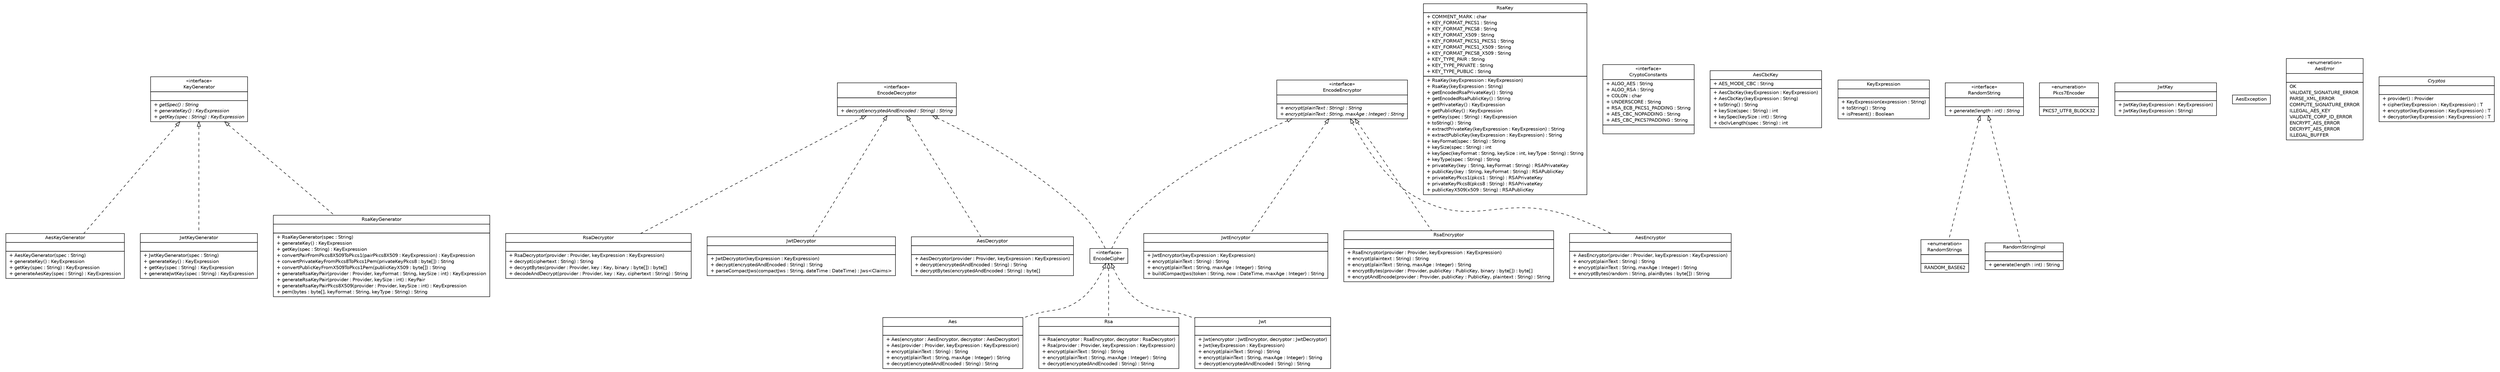 #!/usr/local/bin/dot
#
# Class diagram 
# Generated by UMLGraph version R5_6-24-gf6e263 (http://www.umlgraph.org/)
#

digraph G {
	edge [fontname="Helvetica",fontsize=10,labelfontname="Helvetica",labelfontsize=10];
	node [fontname="Helvetica",fontsize=10,shape=plaintext];
	nodesep=0.25;
	ranksep=0.5;
	// com.yirendai.oss.lib.common.crypto.AesKeyGenerator
	c105 [label=<<table title="com.yirendai.oss.lib.common.crypto.AesKeyGenerator" border="0" cellborder="1" cellspacing="0" cellpadding="2" port="p" href="./AesKeyGenerator.html">
		<tr><td><table border="0" cellspacing="0" cellpadding="1">
<tr><td align="center" balign="center"> AesKeyGenerator </td></tr>
		</table></td></tr>
		<tr><td><table border="0" cellspacing="0" cellpadding="1">
<tr><td align="left" balign="left">  </td></tr>
		</table></td></tr>
		<tr><td><table border="0" cellspacing="0" cellpadding="1">
<tr><td align="left" balign="left"> + AesKeyGenerator(spec : String) </td></tr>
<tr><td align="left" balign="left"> + generateKey() : KeyExpression </td></tr>
<tr><td align="left" balign="left"> + getKey(spec : String) : KeyExpression </td></tr>
<tr><td align="left" balign="left"> + generateAesKey(spec : String) : KeyExpression </td></tr>
		</table></td></tr>
		</table>>, URL="./AesKeyGenerator.html", fontname="Helvetica", fontcolor="black", fontsize=10.0];
	// com.yirendai.oss.lib.common.crypto.RsaDecryptor
	c106 [label=<<table title="com.yirendai.oss.lib.common.crypto.RsaDecryptor" border="0" cellborder="1" cellspacing="0" cellpadding="2" port="p" href="./RsaDecryptor.html">
		<tr><td><table border="0" cellspacing="0" cellpadding="1">
<tr><td align="center" balign="center"> RsaDecryptor </td></tr>
		</table></td></tr>
		<tr><td><table border="0" cellspacing="0" cellpadding="1">
<tr><td align="left" balign="left">  </td></tr>
		</table></td></tr>
		<tr><td><table border="0" cellspacing="0" cellpadding="1">
<tr><td align="left" balign="left"> + RsaDecryptor(provider : Provider, keyExpression : KeyExpression) </td></tr>
<tr><td align="left" balign="left"> + decrypt(ciphertext : String) : String </td></tr>
<tr><td align="left" balign="left"> + decryptBytes(provider : Provider, key : Key, binary : byte[]) : byte[] </td></tr>
<tr><td align="left" balign="left"> + decodeAndDecrypt(provider : Provider, key : Key, ciphertext : String) : String </td></tr>
		</table></td></tr>
		</table>>, URL="./RsaDecryptor.html", fontname="Helvetica", fontcolor="black", fontsize=10.0];
	// com.yirendai.oss.lib.common.crypto.JwtDecryptor
	c107 [label=<<table title="com.yirendai.oss.lib.common.crypto.JwtDecryptor" border="0" cellborder="1" cellspacing="0" cellpadding="2" port="p" href="./JwtDecryptor.html">
		<tr><td><table border="0" cellspacing="0" cellpadding="1">
<tr><td align="center" balign="center"> JwtDecryptor </td></tr>
		</table></td></tr>
		<tr><td><table border="0" cellspacing="0" cellpadding="1">
<tr><td align="left" balign="left">  </td></tr>
		</table></td></tr>
		<tr><td><table border="0" cellspacing="0" cellpadding="1">
<tr><td align="left" balign="left"> + JwtDecryptor(keyExpression : KeyExpression) </td></tr>
<tr><td align="left" balign="left"> + decrypt(encryptedAndEncoded : String) : String </td></tr>
<tr><td align="left" balign="left"> + parseCompactJws(compactJws : String, dateTime : DateTime) : Jws&lt;Claims&gt; </td></tr>
		</table></td></tr>
		</table>>, URL="./JwtDecryptor.html", fontname="Helvetica", fontcolor="black", fontsize=10.0];
	// com.yirendai.oss.lib.common.crypto.JwtKeyGenerator
	c108 [label=<<table title="com.yirendai.oss.lib.common.crypto.JwtKeyGenerator" border="0" cellborder="1" cellspacing="0" cellpadding="2" port="p" href="./JwtKeyGenerator.html">
		<tr><td><table border="0" cellspacing="0" cellpadding="1">
<tr><td align="center" balign="center"> JwtKeyGenerator </td></tr>
		</table></td></tr>
		<tr><td><table border="0" cellspacing="0" cellpadding="1">
<tr><td align="left" balign="left">  </td></tr>
		</table></td></tr>
		<tr><td><table border="0" cellspacing="0" cellpadding="1">
<tr><td align="left" balign="left"> + JwtKeyGenerator(spec : String) </td></tr>
<tr><td align="left" balign="left"> + generateKey() : KeyExpression </td></tr>
<tr><td align="left" balign="left"> + getKey(spec : String) : KeyExpression </td></tr>
<tr><td align="left" balign="left"> + generateJwtKey(spec : String) : KeyExpression </td></tr>
		</table></td></tr>
		</table>>, URL="./JwtKeyGenerator.html", fontname="Helvetica", fontcolor="black", fontsize=10.0];
	// com.yirendai.oss.lib.common.crypto.RsaKey
	c109 [label=<<table title="com.yirendai.oss.lib.common.crypto.RsaKey" border="0" cellborder="1" cellspacing="0" cellpadding="2" port="p" href="./RsaKey.html">
		<tr><td><table border="0" cellspacing="0" cellpadding="1">
<tr><td align="center" balign="center"> RsaKey </td></tr>
		</table></td></tr>
		<tr><td><table border="0" cellspacing="0" cellpadding="1">
<tr><td align="left" balign="left"> + COMMENT_MARK : char </td></tr>
<tr><td align="left" balign="left"> + KEY_FORMAT_PKCS1 : String </td></tr>
<tr><td align="left" balign="left"> + KEY_FORMAT_PKCS8 : String </td></tr>
<tr><td align="left" balign="left"> + KEY_FORMAT_X509 : String </td></tr>
<tr><td align="left" balign="left"> + KEY_FORMAT_PKCS1_PKCS1 : String </td></tr>
<tr><td align="left" balign="left"> + KEY_FORMAT_PKCS1_X509 : String </td></tr>
<tr><td align="left" balign="left"> + KEY_FORMAT_PKCS8_X509 : String </td></tr>
<tr><td align="left" balign="left"> + KEY_TYPE_PAIR : String </td></tr>
<tr><td align="left" balign="left"> + KEY_TYPE_PRIVATE : String </td></tr>
<tr><td align="left" balign="left"> + KEY_TYPE_PUBLIC : String </td></tr>
		</table></td></tr>
		<tr><td><table border="0" cellspacing="0" cellpadding="1">
<tr><td align="left" balign="left"> + RsaKey(keyExpression : KeyExpression) </td></tr>
<tr><td align="left" balign="left"> + RsaKey(keyExpression : String) </td></tr>
<tr><td align="left" balign="left"> + getEncodedRsaPrivateKey() : String </td></tr>
<tr><td align="left" balign="left"> + getEncodedRsaPublicKey() : String </td></tr>
<tr><td align="left" balign="left"> + getPrivateKey() : KeyExpression </td></tr>
<tr><td align="left" balign="left"> + getPublicKey() : KeyExpression </td></tr>
<tr><td align="left" balign="left"> + getKey(spec : String) : KeyExpression </td></tr>
<tr><td align="left" balign="left"> + toString() : String </td></tr>
<tr><td align="left" balign="left"> + extractPrivateKey(keyExpression : KeyExpression) : String </td></tr>
<tr><td align="left" balign="left"> + extractPublicKey(keyExpression : KeyExpression) : String </td></tr>
<tr><td align="left" balign="left"> + keyFormat(spec : String) : String </td></tr>
<tr><td align="left" balign="left"> + keySize(spec : String) : int </td></tr>
<tr><td align="left" balign="left"> + keySpec(keyFormat : String, keySize : int, keyType : String) : String </td></tr>
<tr><td align="left" balign="left"> + keyType(spec : String) : String </td></tr>
<tr><td align="left" balign="left"> + privateKey(key : String, keyFormat : String) : RSAPrivateKey </td></tr>
<tr><td align="left" balign="left"> + publicKey(key : String, keyFormat : String) : RSAPublicKey </td></tr>
<tr><td align="left" balign="left"> + privateKeyPkcs1(pkcs1 : String) : RSAPrivateKey </td></tr>
<tr><td align="left" balign="left"> + privateKeyPkcs8(pkcs8 : String) : RSAPrivateKey </td></tr>
<tr><td align="left" balign="left"> + publicKeyX509(x509 : String) : RSAPublicKey </td></tr>
		</table></td></tr>
		</table>>, URL="./RsaKey.html", fontname="Helvetica", fontcolor="black", fontsize=10.0];
	// com.yirendai.oss.lib.common.crypto.CryptoConstants
	c110 [label=<<table title="com.yirendai.oss.lib.common.crypto.CryptoConstants" border="0" cellborder="1" cellspacing="0" cellpadding="2" port="p" href="./CryptoConstants.html">
		<tr><td><table border="0" cellspacing="0" cellpadding="1">
<tr><td align="center" balign="center"> &#171;interface&#187; </td></tr>
<tr><td align="center" balign="center"> CryptoConstants </td></tr>
		</table></td></tr>
		<tr><td><table border="0" cellspacing="0" cellpadding="1">
<tr><td align="left" balign="left"> + ALGO_AES : String </td></tr>
<tr><td align="left" balign="left"> + ALGO_RSA : String </td></tr>
<tr><td align="left" balign="left"> + COLON : char </td></tr>
<tr><td align="left" balign="left"> + UNDERSCORE : String </td></tr>
<tr><td align="left" balign="left"> + RSA_ECB_PKCS1_PADDING : String </td></tr>
<tr><td align="left" balign="left"> + AES_CBC_NOPADDING : String </td></tr>
<tr><td align="left" balign="left"> + AES_CBC_PKCS7PADDING : String </td></tr>
		</table></td></tr>
		<tr><td><table border="0" cellspacing="0" cellpadding="1">
<tr><td align="left" balign="left">  </td></tr>
		</table></td></tr>
		</table>>, URL="./CryptoConstants.html", fontname="Helvetica", fontcolor="black", fontsize=10.0];
	// com.yirendai.oss.lib.common.crypto.Aes
	c111 [label=<<table title="com.yirendai.oss.lib.common.crypto.Aes" border="0" cellborder="1" cellspacing="0" cellpadding="2" port="p" href="./Aes.html">
		<tr><td><table border="0" cellspacing="0" cellpadding="1">
<tr><td align="center" balign="center"> Aes </td></tr>
		</table></td></tr>
		<tr><td><table border="0" cellspacing="0" cellpadding="1">
<tr><td align="left" balign="left">  </td></tr>
		</table></td></tr>
		<tr><td><table border="0" cellspacing="0" cellpadding="1">
<tr><td align="left" balign="left"> + Aes(encryptor : AesEncryptor, decryptor : AesDecryptor) </td></tr>
<tr><td align="left" balign="left"> + Aes(provider : Provider, keyExpression : KeyExpression) </td></tr>
<tr><td align="left" balign="left"> + encrypt(plainText : String) : String </td></tr>
<tr><td align="left" balign="left"> + encrypt(plainText : String, maxAge : Integer) : String </td></tr>
<tr><td align="left" balign="left"> + decrypt(encryptedAndEncoded : String) : String </td></tr>
		</table></td></tr>
		</table>>, URL="./Aes.html", fontname="Helvetica", fontcolor="black", fontsize=10.0];
	// com.yirendai.oss.lib.common.crypto.AesCbcKey
	c112 [label=<<table title="com.yirendai.oss.lib.common.crypto.AesCbcKey" border="0" cellborder="1" cellspacing="0" cellpadding="2" port="p" href="./AesCbcKey.html">
		<tr><td><table border="0" cellspacing="0" cellpadding="1">
<tr><td align="center" balign="center"> AesCbcKey </td></tr>
		</table></td></tr>
		<tr><td><table border="0" cellspacing="0" cellpadding="1">
<tr><td align="left" balign="left"> + AES_MODE_CBC : String </td></tr>
		</table></td></tr>
		<tr><td><table border="0" cellspacing="0" cellpadding="1">
<tr><td align="left" balign="left"> + AesCbcKey(keyExpression : KeyExpression) </td></tr>
<tr><td align="left" balign="left"> + AesCbcKey(keyExpression : String) </td></tr>
<tr><td align="left" balign="left"> + toString() : String </td></tr>
<tr><td align="left" balign="left"> + keySize(spec : String) : int </td></tr>
<tr><td align="left" balign="left"> + keySpec(keySize : int) : String </td></tr>
<tr><td align="left" balign="left"> + cbcIvLength(spec : String) : int </td></tr>
		</table></td></tr>
		</table>>, URL="./AesCbcKey.html", fontname="Helvetica", fontcolor="black", fontsize=10.0];
	// com.yirendai.oss.lib.common.crypto.KeyExpression
	c113 [label=<<table title="com.yirendai.oss.lib.common.crypto.KeyExpression" border="0" cellborder="1" cellspacing="0" cellpadding="2" port="p" href="./KeyExpression.html">
		<tr><td><table border="0" cellspacing="0" cellpadding="1">
<tr><td align="center" balign="center"> KeyExpression </td></tr>
		</table></td></tr>
		<tr><td><table border="0" cellspacing="0" cellpadding="1">
<tr><td align="left" balign="left">  </td></tr>
		</table></td></tr>
		<tr><td><table border="0" cellspacing="0" cellpadding="1">
<tr><td align="left" balign="left"> + KeyExpression(expression : String) </td></tr>
<tr><td align="left" balign="left"> + toString() : String </td></tr>
<tr><td align="left" balign="left"> + isPresent() : Boolean </td></tr>
		</table></td></tr>
		</table>>, URL="./KeyExpression.html", fontname="Helvetica", fontcolor="black", fontsize=10.0];
	// com.yirendai.oss.lib.common.crypto.RandomString
	c114 [label=<<table title="com.yirendai.oss.lib.common.crypto.RandomString" border="0" cellborder="1" cellspacing="0" cellpadding="2" port="p" href="./RandomString.html">
		<tr><td><table border="0" cellspacing="0" cellpadding="1">
<tr><td align="center" balign="center"> &#171;interface&#187; </td></tr>
<tr><td align="center" balign="center"> RandomString </td></tr>
		</table></td></tr>
		<tr><td><table border="0" cellspacing="0" cellpadding="1">
<tr><td align="left" balign="left">  </td></tr>
		</table></td></tr>
		<tr><td><table border="0" cellspacing="0" cellpadding="1">
<tr><td align="left" balign="left"><font face="Helvetica-Oblique" point-size="10.0"> + generate(length : int) : String </font></td></tr>
		</table></td></tr>
		</table>>, URL="./RandomString.html", fontname="Helvetica", fontcolor="black", fontsize=10.0];
	// com.yirendai.oss.lib.common.crypto.RandomString.RandomStrings
	c115 [label=<<table title="com.yirendai.oss.lib.common.crypto.RandomString.RandomStrings" border="0" cellborder="1" cellspacing="0" cellpadding="2" port="p" href="./RandomString.RandomStrings.html">
		<tr><td><table border="0" cellspacing="0" cellpadding="1">
<tr><td align="center" balign="center"> &#171;enumeration&#187; </td></tr>
<tr><td align="center" balign="center"> RandomStrings </td></tr>
		</table></td></tr>
		<tr><td><table border="0" cellspacing="0" cellpadding="1">
<tr><td align="left" balign="left">  </td></tr>
		</table></td></tr>
		<tr><td><table border="0" cellspacing="0" cellpadding="1">
<tr><td align="left" balign="left"> RANDOM_BASE62 </td></tr>
		</table></td></tr>
		</table>>, URL="./RandomString.RandomStrings.html", fontname="Helvetica", fontcolor="black", fontsize=10.0];
	// com.yirendai.oss.lib.common.crypto.RandomString.RandomStringImpl
	c116 [label=<<table title="com.yirendai.oss.lib.common.crypto.RandomString.RandomStringImpl" border="0" cellborder="1" cellspacing="0" cellpadding="2" port="p" href="./RandomString.RandomStringImpl.html">
		<tr><td><table border="0" cellspacing="0" cellpadding="1">
<tr><td align="center" balign="center"> RandomStringImpl </td></tr>
		</table></td></tr>
		<tr><td><table border="0" cellspacing="0" cellpadding="1">
<tr><td align="left" balign="left">  </td></tr>
		</table></td></tr>
		<tr><td><table border="0" cellspacing="0" cellpadding="1">
<tr><td align="left" balign="left"> + generate(length : int) : String </td></tr>
		</table></td></tr>
		</table>>, URL="./RandomString.RandomStringImpl.html", fontname="Helvetica", fontcolor="black", fontsize=10.0];
	// com.yirendai.oss.lib.common.crypto.RsaKeyGenerator
	c117 [label=<<table title="com.yirendai.oss.lib.common.crypto.RsaKeyGenerator" border="0" cellborder="1" cellspacing="0" cellpadding="2" port="p" href="./RsaKeyGenerator.html">
		<tr><td><table border="0" cellspacing="0" cellpadding="1">
<tr><td align="center" balign="center"> RsaKeyGenerator </td></tr>
		</table></td></tr>
		<tr><td><table border="0" cellspacing="0" cellpadding="1">
<tr><td align="left" balign="left">  </td></tr>
		</table></td></tr>
		<tr><td><table border="0" cellspacing="0" cellpadding="1">
<tr><td align="left" balign="left"> + RsaKeyGenerator(spec : String) </td></tr>
<tr><td align="left" balign="left"> + generateKey() : KeyExpression </td></tr>
<tr><td align="left" balign="left"> + getKey(spec : String) : KeyExpression </td></tr>
<tr><td align="left" balign="left"> + convertPairFromPkcs8X509ToPkcs1(pairPkcs8X509 : KeyExpression) : KeyExpression </td></tr>
<tr><td align="left" balign="left"> + convertPrivateKeyFromPkcs8ToPkcs1Pem(privateKeyPkcs8 : byte[]) : String </td></tr>
<tr><td align="left" balign="left"> + convertPublicKeyFromX509ToPkcs1Pem(publicKeyX509 : byte[]) : String </td></tr>
<tr><td align="left" balign="left"> + generateRsaKeyPair(provider : Provider, keyFormat : String, keySize : int) : KeyExpression </td></tr>
<tr><td align="left" balign="left"> + generateRsaKeyPair(provider : Provider, keySize : int) : KeyPair </td></tr>
<tr><td align="left" balign="left"> + generateRsaKeyPairPkcs8X509(provider : Provider, keySize : int) : KeyExpression </td></tr>
<tr><td align="left" balign="left"> + pem(bytes : byte[], keyFormat : String, keyType : String) : String </td></tr>
		</table></td></tr>
		</table>>, URL="./RsaKeyGenerator.html", fontname="Helvetica", fontcolor="black", fontsize=10.0];
	// com.yirendai.oss.lib.common.crypto.EncodeCipher
	c118 [label=<<table title="com.yirendai.oss.lib.common.crypto.EncodeCipher" border="0" cellborder="1" cellspacing="0" cellpadding="2" port="p" href="./EncodeCipher.html">
		<tr><td><table border="0" cellspacing="0" cellpadding="1">
<tr><td align="center" balign="center"> &#171;interface&#187; </td></tr>
<tr><td align="center" balign="center"> EncodeCipher </td></tr>
		</table></td></tr>
		</table>>, URL="./EncodeCipher.html", fontname="Helvetica", fontcolor="black", fontsize=10.0];
	// com.yirendai.oss.lib.common.crypto.Rsa
	c119 [label=<<table title="com.yirendai.oss.lib.common.crypto.Rsa" border="0" cellborder="1" cellspacing="0" cellpadding="2" port="p" href="./Rsa.html">
		<tr><td><table border="0" cellspacing="0" cellpadding="1">
<tr><td align="center" balign="center"> Rsa </td></tr>
		</table></td></tr>
		<tr><td><table border="0" cellspacing="0" cellpadding="1">
<tr><td align="left" balign="left">  </td></tr>
		</table></td></tr>
		<tr><td><table border="0" cellspacing="0" cellpadding="1">
<tr><td align="left" balign="left"> + Rsa(encryptor : RsaEncryptor, decryptor : RsaDecryptor) </td></tr>
<tr><td align="left" balign="left"> + Rsa(provider : Provider, keyExpression : KeyExpression) </td></tr>
<tr><td align="left" balign="left"> + encrypt(plainText : String) : String </td></tr>
<tr><td align="left" balign="left"> + encrypt(plainText : String, maxAge : Integer) : String </td></tr>
<tr><td align="left" balign="left"> + decrypt(encryptedAndEncoded : String) : String </td></tr>
		</table></td></tr>
		</table>>, URL="./Rsa.html", fontname="Helvetica", fontcolor="black", fontsize=10.0];
	// com.yirendai.oss.lib.common.crypto.JwtEncryptor
	c120 [label=<<table title="com.yirendai.oss.lib.common.crypto.JwtEncryptor" border="0" cellborder="1" cellspacing="0" cellpadding="2" port="p" href="./JwtEncryptor.html">
		<tr><td><table border="0" cellspacing="0" cellpadding="1">
<tr><td align="center" balign="center"> JwtEncryptor </td></tr>
		</table></td></tr>
		<tr><td><table border="0" cellspacing="0" cellpadding="1">
<tr><td align="left" balign="left">  </td></tr>
		</table></td></tr>
		<tr><td><table border="0" cellspacing="0" cellpadding="1">
<tr><td align="left" balign="left"> + JwtEncryptor(keyExpression : KeyExpression) </td></tr>
<tr><td align="left" balign="left"> + encrypt(plainText : String) : String </td></tr>
<tr><td align="left" balign="left"> + encrypt(plainText : String, maxAge : Integer) : String </td></tr>
<tr><td align="left" balign="left"> + buildCompactJws(token : String, now : DateTime, maxAge : Integer) : String </td></tr>
		</table></td></tr>
		</table>>, URL="./JwtEncryptor.html", fontname="Helvetica", fontcolor="black", fontsize=10.0];
	// com.yirendai.oss.lib.common.crypto.AesDecryptor
	c121 [label=<<table title="com.yirendai.oss.lib.common.crypto.AesDecryptor" border="0" cellborder="1" cellspacing="0" cellpadding="2" port="p" href="./AesDecryptor.html">
		<tr><td><table border="0" cellspacing="0" cellpadding="1">
<tr><td align="center" balign="center"> AesDecryptor </td></tr>
		</table></td></tr>
		<tr><td><table border="0" cellspacing="0" cellpadding="1">
<tr><td align="left" balign="left">  </td></tr>
		</table></td></tr>
		<tr><td><table border="0" cellspacing="0" cellpadding="1">
<tr><td align="left" balign="left"> + AesDecryptor(provider : Provider, keyExpression : KeyExpression) </td></tr>
<tr><td align="left" balign="left"> + decrypt(encryptedAndEncoded : String) : String </td></tr>
<tr><td align="left" balign="left"> + decryptBytes(encryptedAndEncoded : String) : byte[] </td></tr>
		</table></td></tr>
		</table>>, URL="./AesDecryptor.html", fontname="Helvetica", fontcolor="black", fontsize=10.0];
	// com.yirendai.oss.lib.common.crypto.Pkcs7Encoder
	c122 [label=<<table title="com.yirendai.oss.lib.common.crypto.Pkcs7Encoder" border="0" cellborder="1" cellspacing="0" cellpadding="2" port="p" href="./Pkcs7Encoder.html">
		<tr><td><table border="0" cellspacing="0" cellpadding="1">
<tr><td align="center" balign="center"> &#171;enumeration&#187; </td></tr>
<tr><td align="center" balign="center"> Pkcs7Encoder </td></tr>
		</table></td></tr>
		<tr><td><table border="0" cellspacing="0" cellpadding="1">
<tr><td align="left" balign="left">  </td></tr>
		</table></td></tr>
		<tr><td><table border="0" cellspacing="0" cellpadding="1">
<tr><td align="left" balign="left"> PKCS7_UTF8_BLOCK32 </td></tr>
		</table></td></tr>
		</table>>, URL="./Pkcs7Encoder.html", fontname="Helvetica", fontcolor="black", fontsize=10.0];
	// com.yirendai.oss.lib.common.crypto.RsaEncryptor
	c123 [label=<<table title="com.yirendai.oss.lib.common.crypto.RsaEncryptor" border="0" cellborder="1" cellspacing="0" cellpadding="2" port="p" href="./RsaEncryptor.html">
		<tr><td><table border="0" cellspacing="0" cellpadding="1">
<tr><td align="center" balign="center"> RsaEncryptor </td></tr>
		</table></td></tr>
		<tr><td><table border="0" cellspacing="0" cellpadding="1">
<tr><td align="left" balign="left">  </td></tr>
		</table></td></tr>
		<tr><td><table border="0" cellspacing="0" cellpadding="1">
<tr><td align="left" balign="left"> + RsaEncryptor(provider : Provider, keyExpression : KeyExpression) </td></tr>
<tr><td align="left" balign="left"> + encrypt(plaintext : String) : String </td></tr>
<tr><td align="left" balign="left"> + encrypt(plainText : String, maxAge : Integer) : String </td></tr>
<tr><td align="left" balign="left"> + encryptBytes(provider : Provider, publicKey : PublicKey, binary : byte[]) : byte[] </td></tr>
<tr><td align="left" balign="left"> + encryptAndEncode(provider : Provider, publicKey : PublicKey, plaintext : String) : String </td></tr>
		</table></td></tr>
		</table>>, URL="./RsaEncryptor.html", fontname="Helvetica", fontcolor="black", fontsize=10.0];
	// com.yirendai.oss.lib.common.crypto.JwtKey
	c124 [label=<<table title="com.yirendai.oss.lib.common.crypto.JwtKey" border="0" cellborder="1" cellspacing="0" cellpadding="2" port="p" href="./JwtKey.html">
		<tr><td><table border="0" cellspacing="0" cellpadding="1">
<tr><td align="center" balign="center"> JwtKey </td></tr>
		</table></td></tr>
		<tr><td><table border="0" cellspacing="0" cellpadding="1">
<tr><td align="left" balign="left">  </td></tr>
		</table></td></tr>
		<tr><td><table border="0" cellspacing="0" cellpadding="1">
<tr><td align="left" balign="left"> + JwtKey(keyExpression : KeyExpression) </td></tr>
<tr><td align="left" balign="left"> + JwtKey(keyExpression : String) </td></tr>
		</table></td></tr>
		</table>>, URL="./JwtKey.html", fontname="Helvetica", fontcolor="black", fontsize=10.0];
	// com.yirendai.oss.lib.common.crypto.EncodeEncryptor
	c125 [label=<<table title="com.yirendai.oss.lib.common.crypto.EncodeEncryptor" border="0" cellborder="1" cellspacing="0" cellpadding="2" port="p" href="./EncodeEncryptor.html">
		<tr><td><table border="0" cellspacing="0" cellpadding="1">
<tr><td align="center" balign="center"> &#171;interface&#187; </td></tr>
<tr><td align="center" balign="center"> EncodeEncryptor </td></tr>
		</table></td></tr>
		<tr><td><table border="0" cellspacing="0" cellpadding="1">
<tr><td align="left" balign="left">  </td></tr>
		</table></td></tr>
		<tr><td><table border="0" cellspacing="0" cellpadding="1">
<tr><td align="left" balign="left"><font face="Helvetica-Oblique" point-size="10.0"> + encrypt(plainText : String) : String </font></td></tr>
<tr><td align="left" balign="left"><font face="Helvetica-Oblique" point-size="10.0"> + encrypt(plainText : String, maxAge : Integer) : String </font></td></tr>
		</table></td></tr>
		</table>>, URL="./EncodeEncryptor.html", fontname="Helvetica", fontcolor="black", fontsize=10.0];
	// com.yirendai.oss.lib.common.crypto.AesException
	c126 [label=<<table title="com.yirendai.oss.lib.common.crypto.AesException" border="0" cellborder="1" cellspacing="0" cellpadding="2" port="p" href="./AesException.html">
		<tr><td><table border="0" cellspacing="0" cellpadding="1">
<tr><td align="center" balign="center"> AesException </td></tr>
		</table></td></tr>
		</table>>, URL="./AesException.html", fontname="Helvetica", fontcolor="black", fontsize=10.0];
	// com.yirendai.oss.lib.common.crypto.AesException.AesError
	c127 [label=<<table title="com.yirendai.oss.lib.common.crypto.AesException.AesError" border="0" cellborder="1" cellspacing="0" cellpadding="2" port="p" href="./AesException.AesError.html">
		<tr><td><table border="0" cellspacing="0" cellpadding="1">
<tr><td align="center" balign="center"> &#171;enumeration&#187; </td></tr>
<tr><td align="center" balign="center"> AesError </td></tr>
		</table></td></tr>
		<tr><td><table border="0" cellspacing="0" cellpadding="1">
<tr><td align="left" balign="left">  </td></tr>
		</table></td></tr>
		<tr><td><table border="0" cellspacing="0" cellpadding="1">
<tr><td align="left" balign="left"> OK </td></tr>
<tr><td align="left" balign="left"> VALIDATE_SIGNATURE_ERROR </td></tr>
<tr><td align="left" balign="left"> PARSE_XML_ERROR </td></tr>
<tr><td align="left" balign="left"> COMPUTE_SIGNATURE_ERROR </td></tr>
<tr><td align="left" balign="left"> ILLEGAL_AES_KEY </td></tr>
<tr><td align="left" balign="left"> VALIDATE_CORP_ID_ERROR </td></tr>
<tr><td align="left" balign="left"> ENCRYPT_AES_ERROR </td></tr>
<tr><td align="left" balign="left"> DECRYPT_AES_ERROR </td></tr>
<tr><td align="left" balign="left"> ILLEGAL_BUFFER </td></tr>
		</table></td></tr>
		</table>>, URL="./AesException.AesError.html", fontname="Helvetica", fontcolor="black", fontsize=10.0];
	// com.yirendai.oss.lib.common.crypto.AesEncryptor
	c128 [label=<<table title="com.yirendai.oss.lib.common.crypto.AesEncryptor" border="0" cellborder="1" cellspacing="0" cellpadding="2" port="p" href="./AesEncryptor.html">
		<tr><td><table border="0" cellspacing="0" cellpadding="1">
<tr><td align="center" balign="center"> AesEncryptor </td></tr>
		</table></td></tr>
		<tr><td><table border="0" cellspacing="0" cellpadding="1">
<tr><td align="left" balign="left">  </td></tr>
		</table></td></tr>
		<tr><td><table border="0" cellspacing="0" cellpadding="1">
<tr><td align="left" balign="left"> + AesEncryptor(provider : Provider, keyExpression : KeyExpression) </td></tr>
<tr><td align="left" balign="left"> + encrypt(plainText : String) : String </td></tr>
<tr><td align="left" balign="left"> + encrypt(plainText : String, maxAge : Integer) : String </td></tr>
<tr><td align="left" balign="left"> + encryptBytes(random : String, plainBytes : byte[]) : String </td></tr>
		</table></td></tr>
		</table>>, URL="./AesEncryptor.html", fontname="Helvetica", fontcolor="black", fontsize=10.0];
	// com.yirendai.oss.lib.common.crypto.EncodeDecryptor
	c129 [label=<<table title="com.yirendai.oss.lib.common.crypto.EncodeDecryptor" border="0" cellborder="1" cellspacing="0" cellpadding="2" port="p" href="./EncodeDecryptor.html">
		<tr><td><table border="0" cellspacing="0" cellpadding="1">
<tr><td align="center" balign="center"> &#171;interface&#187; </td></tr>
<tr><td align="center" balign="center"> EncodeDecryptor </td></tr>
		</table></td></tr>
		<tr><td><table border="0" cellspacing="0" cellpadding="1">
<tr><td align="left" balign="left">  </td></tr>
		</table></td></tr>
		<tr><td><table border="0" cellspacing="0" cellpadding="1">
<tr><td align="left" balign="left"><font face="Helvetica-Oblique" point-size="10.0"> + decrypt(encryptedAndEncoded : String) : String </font></td></tr>
		</table></td></tr>
		</table>>, URL="./EncodeDecryptor.html", fontname="Helvetica", fontcolor="black", fontsize=10.0];
	// com.yirendai.oss.lib.common.crypto.Cryptos
	c130 [label=<<table title="com.yirendai.oss.lib.common.crypto.Cryptos" border="0" cellborder="1" cellspacing="0" cellpadding="2" port="p" href="./Cryptos.html">
		<tr><td><table border="0" cellspacing="0" cellpadding="1">
<tr><td align="center" balign="center"><font face="Helvetica-Oblique"> Cryptos </font></td></tr>
		</table></td></tr>
		<tr><td><table border="0" cellspacing="0" cellpadding="1">
<tr><td align="left" balign="left">  </td></tr>
		</table></td></tr>
		<tr><td><table border="0" cellspacing="0" cellpadding="1">
<tr><td align="left" balign="left"> + provider() : Provider </td></tr>
<tr><td align="left" balign="left"> + cipher(keyExpression : KeyExpression) : T </td></tr>
<tr><td align="left" balign="left"> + encryptor(keyExpression : KeyExpression) : T </td></tr>
<tr><td align="left" balign="left"> + decryptor(keyExpression : KeyExpression) : T </td></tr>
		</table></td></tr>
		</table>>, URL="./Cryptos.html", fontname="Helvetica", fontcolor="black", fontsize=10.0];
	// com.yirendai.oss.lib.common.crypto.Jwt
	c131 [label=<<table title="com.yirendai.oss.lib.common.crypto.Jwt" border="0" cellborder="1" cellspacing="0" cellpadding="2" port="p" href="./Jwt.html">
		<tr><td><table border="0" cellspacing="0" cellpadding="1">
<tr><td align="center" balign="center"> Jwt </td></tr>
		</table></td></tr>
		<tr><td><table border="0" cellspacing="0" cellpadding="1">
<tr><td align="left" balign="left">  </td></tr>
		</table></td></tr>
		<tr><td><table border="0" cellspacing="0" cellpadding="1">
<tr><td align="left" balign="left"> + Jwt(encryptor : JwtEncryptor, decryptor : JwtDecryptor) </td></tr>
<tr><td align="left" balign="left"> + Jwt(keyExpression : KeyExpression) </td></tr>
<tr><td align="left" balign="left"> + encrypt(plainText : String) : String </td></tr>
<tr><td align="left" balign="left"> + encrypt(plainText : String, maxAge : Integer) : String </td></tr>
<tr><td align="left" balign="left"> + decrypt(encryptedAndEncoded : String) : String </td></tr>
		</table></td></tr>
		</table>>, URL="./Jwt.html", fontname="Helvetica", fontcolor="black", fontsize=10.0];
	// com.yirendai.oss.lib.common.crypto.KeyGenerator
	c132 [label=<<table title="com.yirendai.oss.lib.common.crypto.KeyGenerator" border="0" cellborder="1" cellspacing="0" cellpadding="2" port="p" href="./KeyGenerator.html">
		<tr><td><table border="0" cellspacing="0" cellpadding="1">
<tr><td align="center" balign="center"> &#171;interface&#187; </td></tr>
<tr><td align="center" balign="center"> KeyGenerator </td></tr>
		</table></td></tr>
		<tr><td><table border="0" cellspacing="0" cellpadding="1">
<tr><td align="left" balign="left">  </td></tr>
		</table></td></tr>
		<tr><td><table border="0" cellspacing="0" cellpadding="1">
<tr><td align="left" balign="left"><font face="Helvetica-Oblique" point-size="10.0"> + getSpec() : String </font></td></tr>
<tr><td align="left" balign="left"><font face="Helvetica-Oblique" point-size="10.0"> + generateKey() : KeyExpression </font></td></tr>
<tr><td align="left" balign="left"><font face="Helvetica-Oblique" point-size="10.0"> + getKey(spec : String) : KeyExpression </font></td></tr>
		</table></td></tr>
		</table>>, URL="./KeyGenerator.html", fontname="Helvetica", fontcolor="black", fontsize=10.0];
	//com.yirendai.oss.lib.common.crypto.AesKeyGenerator implements com.yirendai.oss.lib.common.crypto.KeyGenerator
	c132:p -> c105:p [dir=back,arrowtail=empty,style=dashed];
	//com.yirendai.oss.lib.common.crypto.RsaDecryptor implements com.yirendai.oss.lib.common.crypto.EncodeDecryptor
	c129:p -> c106:p [dir=back,arrowtail=empty,style=dashed];
	//com.yirendai.oss.lib.common.crypto.JwtDecryptor implements com.yirendai.oss.lib.common.crypto.EncodeDecryptor
	c129:p -> c107:p [dir=back,arrowtail=empty,style=dashed];
	//com.yirendai.oss.lib.common.crypto.JwtKeyGenerator implements com.yirendai.oss.lib.common.crypto.KeyGenerator
	c132:p -> c108:p [dir=back,arrowtail=empty,style=dashed];
	//com.yirendai.oss.lib.common.crypto.Aes implements com.yirendai.oss.lib.common.crypto.EncodeCipher
	c118:p -> c111:p [dir=back,arrowtail=empty,style=dashed];
	//com.yirendai.oss.lib.common.crypto.RandomString.RandomStrings implements com.yirendai.oss.lib.common.crypto.RandomString
	c114:p -> c115:p [dir=back,arrowtail=empty,style=dashed];
	//com.yirendai.oss.lib.common.crypto.RandomString.RandomStringImpl implements com.yirendai.oss.lib.common.crypto.RandomString
	c114:p -> c116:p [dir=back,arrowtail=empty,style=dashed];
	//com.yirendai.oss.lib.common.crypto.RsaKeyGenerator implements com.yirendai.oss.lib.common.crypto.KeyGenerator
	c132:p -> c117:p [dir=back,arrowtail=empty,style=dashed];
	//com.yirendai.oss.lib.common.crypto.EncodeCipher implements com.yirendai.oss.lib.common.crypto.EncodeEncryptor
	c125:p -> c118:p [dir=back,arrowtail=empty,style=dashed];
	//com.yirendai.oss.lib.common.crypto.EncodeCipher implements com.yirendai.oss.lib.common.crypto.EncodeDecryptor
	c129:p -> c118:p [dir=back,arrowtail=empty,style=dashed];
	//com.yirendai.oss.lib.common.crypto.Rsa implements com.yirendai.oss.lib.common.crypto.EncodeCipher
	c118:p -> c119:p [dir=back,arrowtail=empty,style=dashed];
	//com.yirendai.oss.lib.common.crypto.JwtEncryptor implements com.yirendai.oss.lib.common.crypto.EncodeEncryptor
	c125:p -> c120:p [dir=back,arrowtail=empty,style=dashed];
	//com.yirendai.oss.lib.common.crypto.AesDecryptor implements com.yirendai.oss.lib.common.crypto.EncodeDecryptor
	c129:p -> c121:p [dir=back,arrowtail=empty,style=dashed];
	//com.yirendai.oss.lib.common.crypto.RsaEncryptor implements com.yirendai.oss.lib.common.crypto.EncodeEncryptor
	c125:p -> c123:p [dir=back,arrowtail=empty,style=dashed];
	//com.yirendai.oss.lib.common.crypto.AesEncryptor implements com.yirendai.oss.lib.common.crypto.EncodeEncryptor
	c125:p -> c128:p [dir=back,arrowtail=empty,style=dashed];
	//com.yirendai.oss.lib.common.crypto.Jwt implements com.yirendai.oss.lib.common.crypto.EncodeCipher
	c118:p -> c131:p [dir=back,arrowtail=empty,style=dashed];
}

